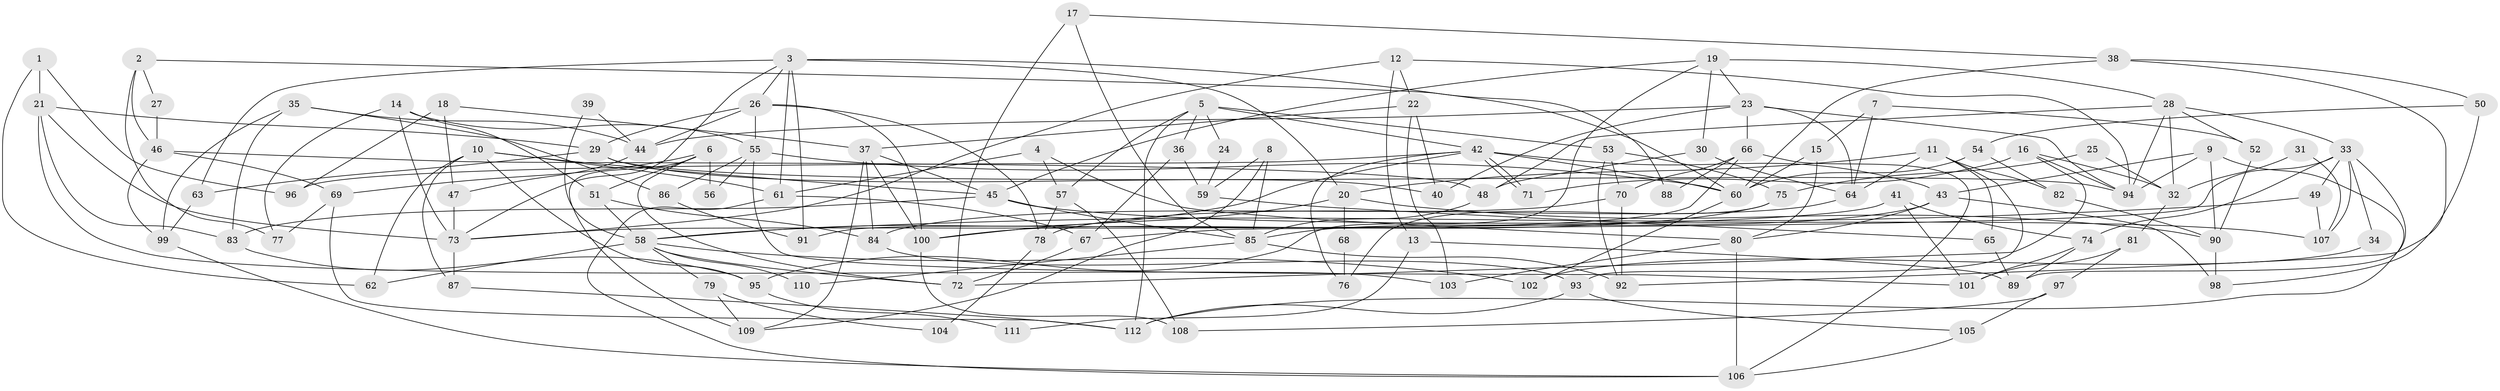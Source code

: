 // Generated by graph-tools (version 1.1) at 2025/26/03/09/25 03:26:16]
// undirected, 112 vertices, 224 edges
graph export_dot {
graph [start="1"]
  node [color=gray90,style=filled];
  1;
  2;
  3;
  4;
  5;
  6;
  7;
  8;
  9;
  10;
  11;
  12;
  13;
  14;
  15;
  16;
  17;
  18;
  19;
  20;
  21;
  22;
  23;
  24;
  25;
  26;
  27;
  28;
  29;
  30;
  31;
  32;
  33;
  34;
  35;
  36;
  37;
  38;
  39;
  40;
  41;
  42;
  43;
  44;
  45;
  46;
  47;
  48;
  49;
  50;
  51;
  52;
  53;
  54;
  55;
  56;
  57;
  58;
  59;
  60;
  61;
  62;
  63;
  64;
  65;
  66;
  67;
  68;
  69;
  70;
  71;
  72;
  73;
  74;
  75;
  76;
  77;
  78;
  79;
  80;
  81;
  82;
  83;
  84;
  85;
  86;
  87;
  88;
  89;
  90;
  91;
  92;
  93;
  94;
  95;
  96;
  97;
  98;
  99;
  100;
  101;
  102;
  103;
  104;
  105;
  106;
  107;
  108;
  109;
  110;
  111;
  112;
  1 -- 62;
  1 -- 21;
  1 -- 96;
  2 -- 60;
  2 -- 77;
  2 -- 27;
  2 -- 46;
  3 -- 26;
  3 -- 61;
  3 -- 20;
  3 -- 63;
  3 -- 73;
  3 -- 88;
  3 -- 91;
  4 -- 80;
  4 -- 61;
  4 -- 57;
  5 -- 42;
  5 -- 36;
  5 -- 24;
  5 -- 53;
  5 -- 57;
  5 -- 112;
  6 -- 51;
  6 -- 72;
  6 -- 56;
  6 -- 69;
  6 -- 109;
  7 -- 52;
  7 -- 15;
  7 -- 64;
  8 -- 85;
  8 -- 109;
  8 -- 59;
  9 -- 112;
  9 -- 94;
  9 -- 43;
  9 -- 90;
  10 -- 45;
  10 -- 87;
  10 -- 61;
  10 -- 62;
  10 -- 95;
  11 -- 64;
  11 -- 20;
  11 -- 65;
  11 -- 82;
  11 -- 93;
  12 -- 73;
  12 -- 22;
  12 -- 13;
  12 -- 94;
  13 -- 89;
  13 -- 111;
  14 -- 55;
  14 -- 51;
  14 -- 73;
  14 -- 77;
  15 -- 60;
  15 -- 80;
  16 -- 72;
  16 -- 94;
  16 -- 32;
  16 -- 71;
  17 -- 85;
  17 -- 72;
  17 -- 38;
  18 -- 47;
  18 -- 96;
  18 -- 37;
  19 -- 95;
  19 -- 45;
  19 -- 23;
  19 -- 28;
  19 -- 30;
  20 -- 100;
  20 -- 68;
  20 -- 90;
  21 -- 29;
  21 -- 73;
  21 -- 83;
  21 -- 103;
  22 -- 37;
  22 -- 40;
  22 -- 103;
  23 -- 94;
  23 -- 40;
  23 -- 44;
  23 -- 64;
  23 -- 66;
  24 -- 59;
  25 -- 32;
  25 -- 75;
  26 -- 78;
  26 -- 29;
  26 -- 44;
  26 -- 55;
  26 -- 100;
  27 -- 46;
  28 -- 48;
  28 -- 32;
  28 -- 33;
  28 -- 52;
  28 -- 94;
  29 -- 94;
  29 -- 63;
  29 -- 40;
  30 -- 64;
  30 -- 48;
  31 -- 32;
  31 -- 107;
  32 -- 81;
  33 -- 74;
  33 -- 34;
  33 -- 49;
  33 -- 67;
  33 -- 89;
  33 -- 107;
  34 -- 102;
  35 -- 83;
  35 -- 44;
  35 -- 86;
  35 -- 99;
  36 -- 59;
  36 -- 67;
  37 -- 84;
  37 -- 45;
  37 -- 100;
  37 -- 109;
  38 -- 60;
  38 -- 50;
  38 -- 92;
  39 -- 44;
  39 -- 58;
  41 -- 101;
  41 -- 73;
  41 -- 74;
  42 -- 43;
  42 -- 71;
  42 -- 71;
  42 -- 58;
  42 -- 60;
  42 -- 76;
  42 -- 96;
  43 -- 98;
  43 -- 80;
  43 -- 85;
  44 -- 47;
  45 -- 85;
  45 -- 83;
  45 -- 107;
  46 -- 48;
  46 -- 69;
  46 -- 99;
  47 -- 73;
  48 -- 85;
  49 -- 107;
  49 -- 58;
  50 -- 54;
  50 -- 98;
  51 -- 58;
  51 -- 84;
  52 -- 90;
  53 -- 70;
  53 -- 75;
  53 -- 92;
  54 -- 60;
  54 -- 82;
  55 -- 86;
  55 -- 56;
  55 -- 60;
  55 -- 101;
  57 -- 78;
  57 -- 108;
  58 -- 62;
  58 -- 72;
  58 -- 79;
  58 -- 102;
  58 -- 110;
  59 -- 65;
  60 -- 102;
  61 -- 106;
  61 -- 67;
  63 -- 99;
  64 -- 78;
  65 -- 89;
  66 -- 106;
  66 -- 70;
  66 -- 88;
  66 -- 91;
  67 -- 72;
  68 -- 76;
  69 -- 77;
  69 -- 112;
  70 -- 92;
  70 -- 84;
  73 -- 87;
  74 -- 101;
  74 -- 89;
  75 -- 100;
  75 -- 76;
  78 -- 104;
  79 -- 109;
  79 -- 104;
  80 -- 103;
  80 -- 106;
  81 -- 97;
  81 -- 101;
  82 -- 90;
  83 -- 95;
  84 -- 93;
  85 -- 92;
  85 -- 110;
  86 -- 91;
  87 -- 112;
  90 -- 98;
  93 -- 112;
  93 -- 105;
  95 -- 111;
  97 -- 105;
  97 -- 108;
  99 -- 106;
  100 -- 108;
  105 -- 106;
}
